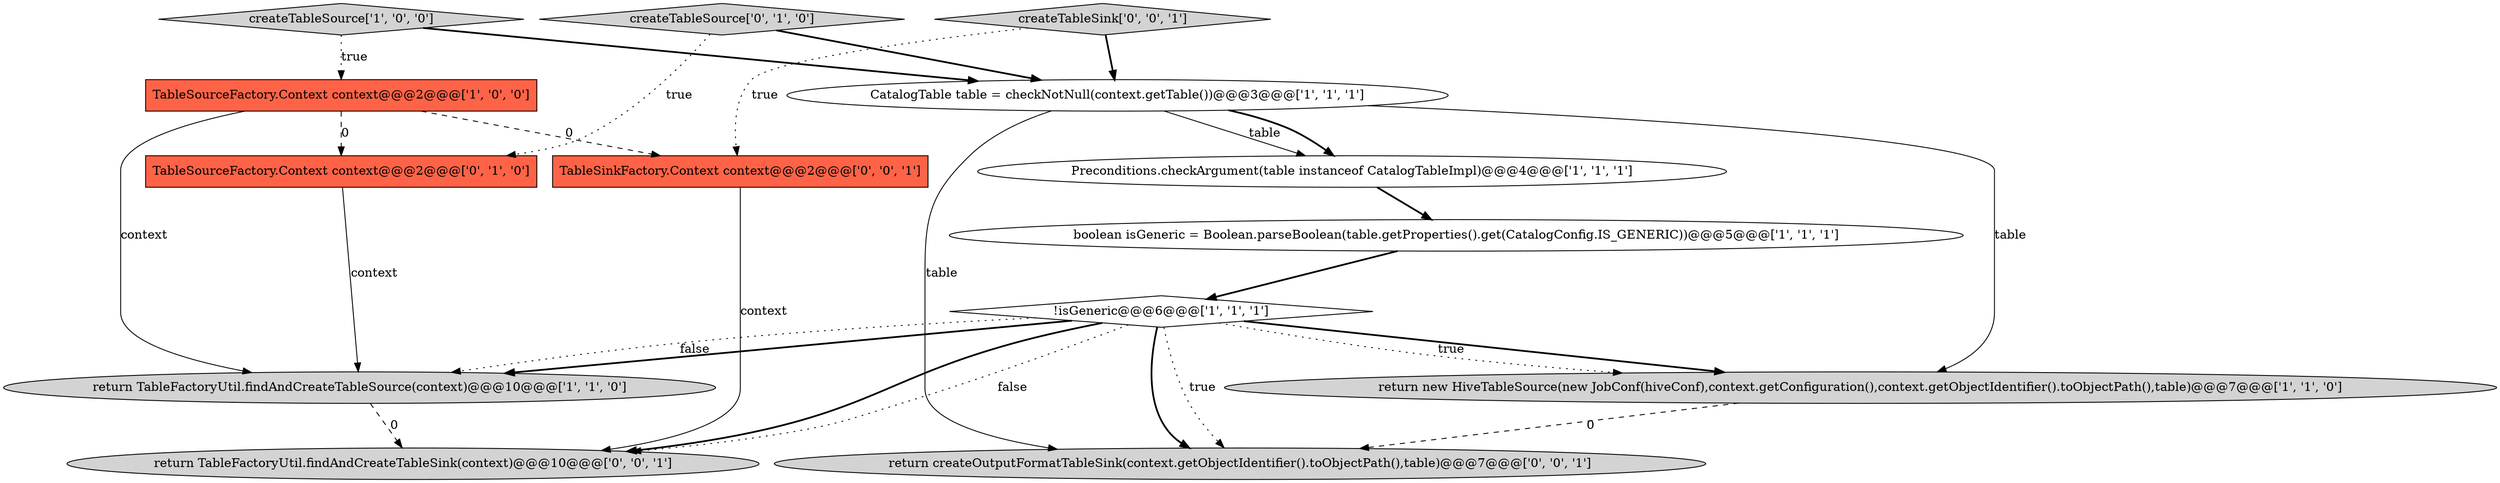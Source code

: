 digraph {
1 [style = filled, label = "Preconditions.checkArgument(table instanceof CatalogTableImpl)@@@4@@@['1', '1', '1']", fillcolor = white, shape = ellipse image = "AAA0AAABBB1BBB"];
7 [style = filled, label = "!isGeneric@@@6@@@['1', '1', '1']", fillcolor = white, shape = diamond image = "AAA0AAABBB1BBB"];
9 [style = filled, label = "TableSourceFactory.Context context@@@2@@@['0', '1', '0']", fillcolor = tomato, shape = box image = "AAA1AAABBB2BBB"];
8 [style = filled, label = "createTableSource['0', '1', '0']", fillcolor = lightgray, shape = diamond image = "AAA0AAABBB2BBB"];
0 [style = filled, label = "CatalogTable table = checkNotNull(context.getTable())@@@3@@@['1', '1', '1']", fillcolor = white, shape = ellipse image = "AAA0AAABBB1BBB"];
3 [style = filled, label = "return new HiveTableSource(new JobConf(hiveConf),context.getConfiguration(),context.getObjectIdentifier().toObjectPath(),table)@@@7@@@['1', '1', '0']", fillcolor = lightgray, shape = ellipse image = "AAA0AAABBB1BBB"];
12 [style = filled, label = "return TableFactoryUtil.findAndCreateTableSink(context)@@@10@@@['0', '0', '1']", fillcolor = lightgray, shape = ellipse image = "AAA0AAABBB3BBB"];
13 [style = filled, label = "createTableSink['0', '0', '1']", fillcolor = lightgray, shape = diamond image = "AAA0AAABBB3BBB"];
5 [style = filled, label = "createTableSource['1', '0', '0']", fillcolor = lightgray, shape = diamond image = "AAA0AAABBB1BBB"];
2 [style = filled, label = "boolean isGeneric = Boolean.parseBoolean(table.getProperties().get(CatalogConfig.IS_GENERIC))@@@5@@@['1', '1', '1']", fillcolor = white, shape = ellipse image = "AAA0AAABBB1BBB"];
6 [style = filled, label = "TableSourceFactory.Context context@@@2@@@['1', '0', '0']", fillcolor = tomato, shape = box image = "AAA1AAABBB1BBB"];
11 [style = filled, label = "return createOutputFormatTableSink(context.getObjectIdentifier().toObjectPath(),table)@@@7@@@['0', '0', '1']", fillcolor = lightgray, shape = ellipse image = "AAA0AAABBB3BBB"];
4 [style = filled, label = "return TableFactoryUtil.findAndCreateTableSource(context)@@@10@@@['1', '1', '0']", fillcolor = lightgray, shape = ellipse image = "AAA0AAABBB1BBB"];
10 [style = filled, label = "TableSinkFactory.Context context@@@2@@@['0', '0', '1']", fillcolor = tomato, shape = box image = "AAA0AAABBB3BBB"];
7->11 [style = bold, label=""];
7->12 [style = bold, label=""];
7->12 [style = dotted, label="false"];
10->12 [style = solid, label="context"];
6->9 [style = dashed, label="0"];
5->6 [style = dotted, label="true"];
7->4 [style = bold, label=""];
13->10 [style = dotted, label="true"];
0->1 [style = solid, label="table"];
9->4 [style = solid, label="context"];
7->3 [style = bold, label=""];
4->12 [style = dashed, label="0"];
6->10 [style = dashed, label="0"];
8->0 [style = bold, label=""];
7->11 [style = dotted, label="true"];
5->0 [style = bold, label=""];
0->3 [style = solid, label="table"];
7->3 [style = dotted, label="true"];
0->1 [style = bold, label=""];
7->4 [style = dotted, label="false"];
6->4 [style = solid, label="context"];
0->11 [style = solid, label="table"];
1->2 [style = bold, label=""];
8->9 [style = dotted, label="true"];
2->7 [style = bold, label=""];
3->11 [style = dashed, label="0"];
13->0 [style = bold, label=""];
}
